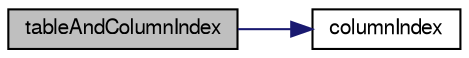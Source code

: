digraph "tableAndColumnIndex"
{
  edge [fontname="FreeSans",fontsize="10",labelfontname="FreeSans",labelfontsize="10"];
  node [fontname="FreeSans",fontsize="10",shape=record];
  rankdir="LR";
  Node837142 [label="tableAndColumnIndex",height=0.2,width=0.4,color="black", fillcolor="grey75", style="filled", fontcolor="black"];
  Node837142 -> Node837143 [color="midnightblue",fontsize="10",style="solid",fontname="FreeSans"];
  Node837143 [label="columnIndex",height=0.2,width=0.4,color="black", fillcolor="white", style="filled",URL="$sqlite3_8c.html#aecb92892e377cbedaa264efa5e95f0b4"];
}
